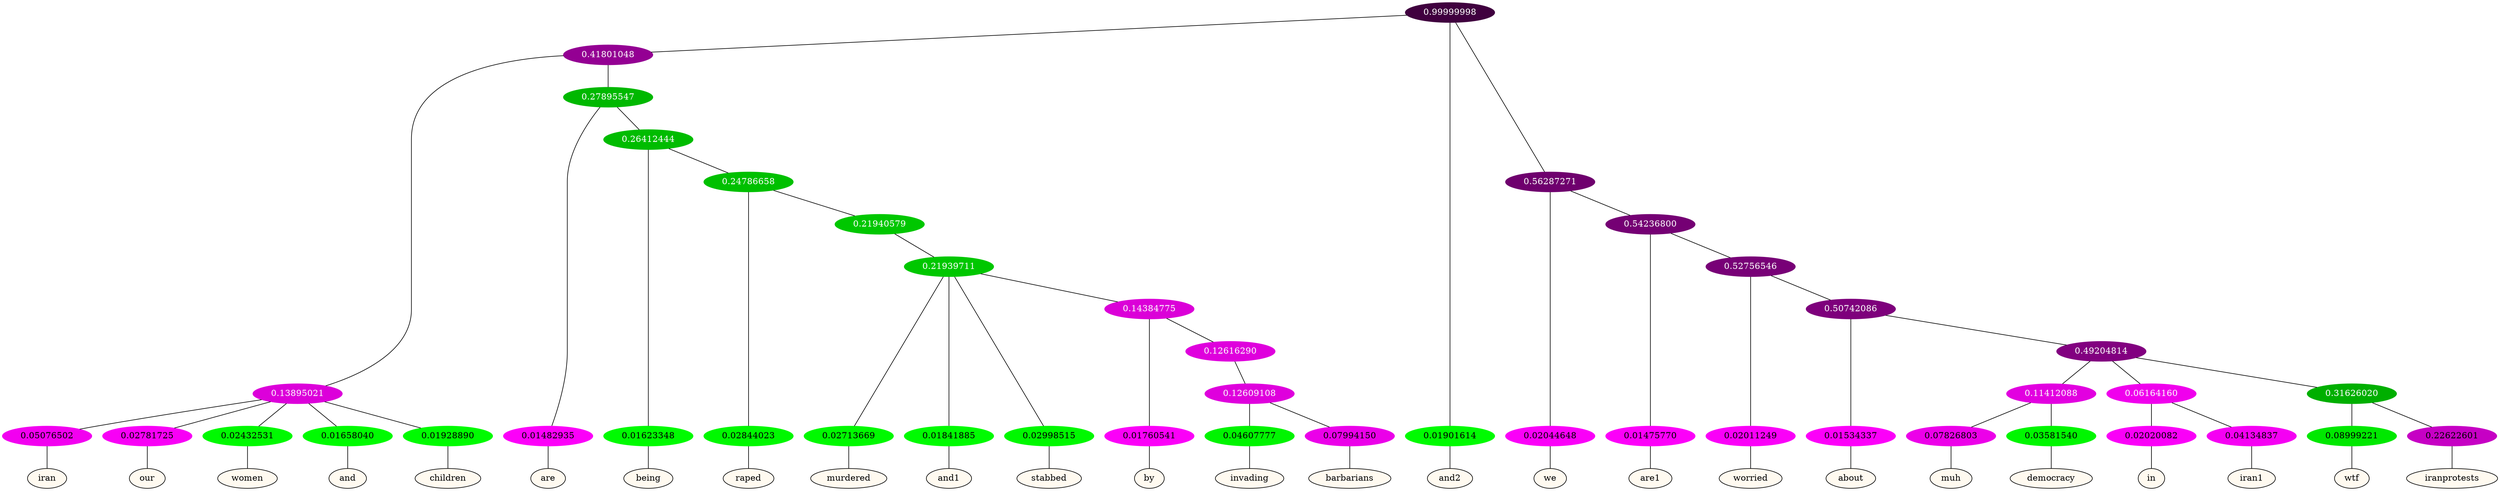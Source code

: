 graph {
	node [format=png height=0.15 nodesep=0.001 ordering=out overlap=prism overlap_scaling=0.01 ranksep=0.001 ratio=0.2 style=filled width=0.15]
	{
		rank=same
		a_w_8 [label=iran color=black fillcolor=floralwhite style="filled,solid"]
		a_w_9 [label=our color=black fillcolor=floralwhite style="filled,solid"]
		a_w_10 [label=women color=black fillcolor=floralwhite style="filled,solid"]
		a_w_11 [label=and color=black fillcolor=floralwhite style="filled,solid"]
		a_w_12 [label=children color=black fillcolor=floralwhite style="filled,solid"]
		a_w_13 [label=are color=black fillcolor=floralwhite style="filled,solid"]
		a_w_17 [label=being color=black fillcolor=floralwhite style="filled,solid"]
		a_w_21 [label=raped color=black fillcolor=floralwhite style="filled,solid"]
		a_w_29 [label=murdered color=black fillcolor=floralwhite style="filled,solid"]
		a_w_30 [label=and1 color=black fillcolor=floralwhite style="filled,solid"]
		a_w_31 [label=stabbed color=black fillcolor=floralwhite style="filled,solid"]
		a_w_39 [label=by color=black fillcolor=floralwhite style="filled,solid"]
		a_w_42 [label=invading color=black fillcolor=floralwhite style="filled,solid"]
		a_w_43 [label=barbarians color=black fillcolor=floralwhite style="filled,solid"]
		a_w_2 [label=and2 color=black fillcolor=floralwhite style="filled,solid"]
		a_w_6 [label=we color=black fillcolor=floralwhite style="filled,solid"]
		a_w_15 [label=are1 color=black fillcolor=floralwhite style="filled,solid"]
		a_w_19 [label=worried color=black fillcolor=floralwhite style="filled,solid"]
		a_w_23 [label=about color=black fillcolor=floralwhite style="filled,solid"]
		a_w_33 [label=muh color=black fillcolor=floralwhite style="filled,solid"]
		a_w_34 [label=democracy color=black fillcolor=floralwhite style="filled,solid"]
		a_w_35 [label=in color=black fillcolor=floralwhite style="filled,solid"]
		a_w_36 [label=iran1 color=black fillcolor=floralwhite style="filled,solid"]
		a_w_37 [label=wtf color=black fillcolor=floralwhite style="filled,solid"]
		a_w_38 [label=iranprotests color=black fillcolor=floralwhite style="filled,solid"]
	}
	a_n_8 -- a_w_8
	a_n_9 -- a_w_9
	a_n_10 -- a_w_10
	a_n_11 -- a_w_11
	a_n_12 -- a_w_12
	a_n_13 -- a_w_13
	a_n_17 -- a_w_17
	a_n_21 -- a_w_21
	a_n_29 -- a_w_29
	a_n_30 -- a_w_30
	a_n_31 -- a_w_31
	a_n_39 -- a_w_39
	a_n_42 -- a_w_42
	a_n_43 -- a_w_43
	a_n_2 -- a_w_2
	a_n_6 -- a_w_6
	a_n_15 -- a_w_15
	a_n_19 -- a_w_19
	a_n_23 -- a_w_23
	a_n_33 -- a_w_33
	a_n_34 -- a_w_34
	a_n_35 -- a_w_35
	a_n_36 -- a_w_36
	a_n_37 -- a_w_37
	a_n_38 -- a_w_38
	{
		rank=same
		a_n_8 [label=0.05076502 color="0.835 1.000 0.949" fontcolor=black]
		a_n_9 [label=0.02781725 color="0.835 1.000 0.972" fontcolor=black]
		a_n_10 [label=0.02432531 color="0.334 1.000 0.976" fontcolor=black]
		a_n_11 [label=0.01658040 color="0.334 1.000 0.983" fontcolor=black]
		a_n_12 [label=0.01928890 color="0.334 1.000 0.981" fontcolor=black]
		a_n_13 [label=0.01482935 color="0.835 1.000 0.985" fontcolor=black]
		a_n_17 [label=0.01623348 color="0.334 1.000 0.984" fontcolor=black]
		a_n_21 [label=0.02844023 color="0.334 1.000 0.972" fontcolor=black]
		a_n_29 [label=0.02713669 color="0.334 1.000 0.973" fontcolor=black]
		a_n_30 [label=0.01841885 color="0.334 1.000 0.982" fontcolor=black]
		a_n_31 [label=0.02998515 color="0.334 1.000 0.970" fontcolor=black]
		a_n_39 [label=0.01760541 color="0.835 1.000 0.982" fontcolor=black]
		a_n_42 [label=0.04607777 color="0.334 1.000 0.954" fontcolor=black]
		a_n_43 [label=0.07994150 color="0.835 1.000 0.920" fontcolor=black]
		a_n_2 [label=0.01901614 color="0.334 1.000 0.981" fontcolor=black]
		a_n_6 [label=0.02044648 color="0.835 1.000 0.980" fontcolor=black]
		a_n_15 [label=0.01475770 color="0.835 1.000 0.985" fontcolor=black]
		a_n_19 [label=0.02011249 color="0.835 1.000 0.980" fontcolor=black]
		a_n_23 [label=0.01534337 color="0.835 1.000 0.985" fontcolor=black]
		a_n_33 [label=0.07826803 color="0.835 1.000 0.922" fontcolor=black]
		a_n_34 [label=0.03581540 color="0.334 1.000 0.964" fontcolor=black]
		a_n_35 [label=0.02020082 color="0.835 1.000 0.980" fontcolor=black]
		a_n_36 [label=0.04134837 color="0.835 1.000 0.959" fontcolor=black]
		a_n_37 [label=0.08999221 color="0.334 1.000 0.910" fontcolor=black]
		a_n_38 [label=0.22622601 color="0.835 1.000 0.774" fontcolor=black]
	}
	a_n_0 [label=0.99999998 color="0.835 1.000 0.250" fontcolor=grey99]
	a_n_1 [label=0.41801048 color="0.835 1.000 0.582" fontcolor=grey99]
	a_n_0 -- a_n_1
	a_n_0 -- a_n_2
	a_n_3 [label=0.56287271 color="0.835 1.000 0.437" fontcolor=grey99]
	a_n_0 -- a_n_3
	a_n_4 [label=0.13895021 color="0.835 1.000 0.861" fontcolor=grey99]
	a_n_1 -- a_n_4
	a_n_5 [label=0.27895547 color="0.334 1.000 0.721" fontcolor=grey99]
	a_n_1 -- a_n_5
	a_n_3 -- a_n_6
	a_n_7 [label=0.54236800 color="0.835 1.000 0.458" fontcolor=grey99]
	a_n_3 -- a_n_7
	a_n_4 -- a_n_8
	a_n_4 -- a_n_9
	a_n_4 -- a_n_10
	a_n_4 -- a_n_11
	a_n_4 -- a_n_12
	a_n_5 -- a_n_13
	a_n_14 [label=0.26412444 color="0.334 1.000 0.736" fontcolor=grey99]
	a_n_5 -- a_n_14
	a_n_7 -- a_n_15
	a_n_16 [label=0.52756546 color="0.835 1.000 0.472" fontcolor=grey99]
	a_n_7 -- a_n_16
	a_n_14 -- a_n_17
	a_n_18 [label=0.24786658 color="0.334 1.000 0.752" fontcolor=grey99]
	a_n_14 -- a_n_18
	a_n_16 -- a_n_19
	a_n_20 [label=0.50742086 color="0.835 1.000 0.493" fontcolor=grey99]
	a_n_16 -- a_n_20
	a_n_18 -- a_n_21
	a_n_22 [label=0.21940579 color="0.334 1.000 0.781" fontcolor=grey99]
	a_n_18 -- a_n_22
	a_n_20 -- a_n_23
	a_n_24 [label=0.49204814 color="0.835 1.000 0.508" fontcolor=grey99]
	a_n_20 -- a_n_24
	a_n_25 [label=0.21939711 color="0.334 1.000 0.781" fontcolor=grey99]
	a_n_22 -- a_n_25
	a_n_26 [label=0.11412088 color="0.835 1.000 0.886" fontcolor=grey99]
	a_n_24 -- a_n_26
	a_n_27 [label=0.06164160 color="0.835 1.000 0.938" fontcolor=grey99]
	a_n_24 -- a_n_27
	a_n_28 [label=0.31626020 color="0.334 1.000 0.684" fontcolor=grey99]
	a_n_24 -- a_n_28
	a_n_25 -- a_n_29
	a_n_25 -- a_n_30
	a_n_25 -- a_n_31
	a_n_32 [label=0.14384775 color="0.835 1.000 0.856" fontcolor=grey99]
	a_n_25 -- a_n_32
	a_n_26 -- a_n_33
	a_n_26 -- a_n_34
	a_n_27 -- a_n_35
	a_n_27 -- a_n_36
	a_n_28 -- a_n_37
	a_n_28 -- a_n_38
	a_n_32 -- a_n_39
	a_n_40 [label=0.12616290 color="0.835 1.000 0.874" fontcolor=grey99]
	a_n_32 -- a_n_40
	a_n_41 [label=0.12609108 color="0.835 1.000 0.874" fontcolor=grey99]
	a_n_40 -- a_n_41
	a_n_41 -- a_n_42
	a_n_41 -- a_n_43
}

